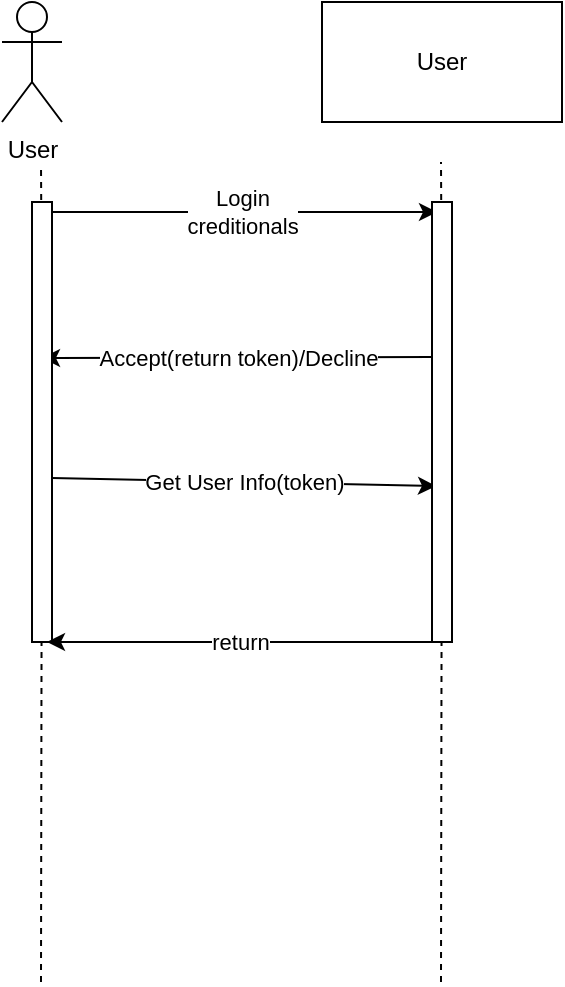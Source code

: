 <mxfile version="12.4.3" type="device" pages="1"><diagram id="pDNXojqr-RAFxTF4JSOO" name="Page-1"><mxGraphModel dx="1024" dy="561" grid="1" gridSize="10" guides="1" tooltips="1" connect="1" arrows="1" fold="1" page="1" pageScale="1" pageWidth="850" pageHeight="1100" math="0" shadow="0"><root><mxCell id="0"/><mxCell id="1" parent="0"/><mxCell id="-uQ95DHcy4WEm2IjonKA-3" value="" style="endArrow=none;dashed=1;html=1;" edge="1" parent="1" source="-uQ95DHcy4WEm2IjonKA-8"><mxGeometry width="50" height="50" relative="1" as="geometry"><mxPoint x="179.5" y="530" as="sourcePoint"/><mxPoint x="179.5" y="120" as="targetPoint"/></mxGeometry></mxCell><mxCell id="-uQ95DHcy4WEm2IjonKA-4" value="&lt;div&gt;User&lt;/div&gt;" style="shape=umlActor;verticalLabelPosition=bottom;labelBackgroundColor=#ffffff;verticalAlign=top;html=1;outlineConnect=0;" vertex="1" parent="1"><mxGeometry x="160" y="40" width="30" height="60" as="geometry"/></mxCell><mxCell id="-uQ95DHcy4WEm2IjonKA-6" value="User" style="rounded=0;whiteSpace=wrap;html=1;" vertex="1" parent="1"><mxGeometry x="320" y="40" width="120" height="60" as="geometry"/></mxCell><mxCell id="-uQ95DHcy4WEm2IjonKA-7" value="" style="endArrow=none;dashed=1;html=1;" edge="1" parent="1" source="-uQ95DHcy4WEm2IjonKA-10"><mxGeometry width="50" height="50" relative="1" as="geometry"><mxPoint x="379.5" y="530" as="sourcePoint"/><mxPoint x="379.5" y="120" as="targetPoint"/></mxGeometry></mxCell><mxCell id="-uQ95DHcy4WEm2IjonKA-8" value="" style="rounded=0;whiteSpace=wrap;html=1;" vertex="1" parent="1"><mxGeometry x="175" y="145" width="10" height="145" as="geometry"/></mxCell><mxCell id="-uQ95DHcy4WEm2IjonKA-9" value="" style="endArrow=none;dashed=1;html=1;" edge="1" parent="1" target="-uQ95DHcy4WEm2IjonKA-8"><mxGeometry width="50" height="50" relative="1" as="geometry"><mxPoint x="179.5" y="530" as="sourcePoint"/><mxPoint x="179.5" y="120" as="targetPoint"/></mxGeometry></mxCell><mxCell id="-uQ95DHcy4WEm2IjonKA-10" value="" style="rounded=0;whiteSpace=wrap;html=1;" vertex="1" parent="1"><mxGeometry x="375" y="145" width="10" height="145" as="geometry"/></mxCell><mxCell id="-uQ95DHcy4WEm2IjonKA-11" value="" style="endArrow=none;dashed=1;html=1;" edge="1" parent="1" target="-uQ95DHcy4WEm2IjonKA-10"><mxGeometry width="50" height="50" relative="1" as="geometry"><mxPoint x="379.5" y="530" as="sourcePoint"/><mxPoint x="379.5" y="120" as="targetPoint"/></mxGeometry></mxCell><mxCell id="-uQ95DHcy4WEm2IjonKA-12" value="&lt;div&gt;Login&lt;/div&gt;&lt;div&gt;creditionals&lt;br&gt;&lt;/div&gt;" style="endArrow=classic;html=1;exitX=0.75;exitY=0;exitDx=0;exitDy=0;entryX=0.25;entryY=0;entryDx=0;entryDy=0;" edge="1" parent="1" source="-uQ95DHcy4WEm2IjonKA-8" target="-uQ95DHcy4WEm2IjonKA-10"><mxGeometry width="50" height="50" relative="1" as="geometry"><mxPoint x="230" y="230" as="sourcePoint"/><mxPoint x="280" y="180" as="targetPoint"/></mxGeometry></mxCell><mxCell id="-uQ95DHcy4WEm2IjonKA-13" value="&lt;div&gt;Accept(return token)/Decline&lt;/div&gt;" style="endArrow=classic;html=1;exitX=0;exitY=0.5;exitDx=0;exitDy=0;" edge="1" parent="1" source="-uQ95DHcy4WEm2IjonKA-10"><mxGeometry width="50" height="50" relative="1" as="geometry"><mxPoint x="160" y="600" as="sourcePoint"/><mxPoint x="180" y="218" as="targetPoint"/></mxGeometry></mxCell><mxCell id="-uQ95DHcy4WEm2IjonKA-14" value="&lt;div&gt;Get User Info(token)&lt;/div&gt;" style="endArrow=classic;html=1;exitX=1;exitY=0.917;exitDx=0;exitDy=0;exitPerimeter=0;entryX=0.2;entryY=0.945;entryDx=0;entryDy=0;entryPerimeter=0;" edge="1" parent="1" source="-uQ95DHcy4WEm2IjonKA-8" target="-uQ95DHcy4WEm2IjonKA-10"><mxGeometry width="50" height="50" relative="1" as="geometry"><mxPoint x="230" y="410" as="sourcePoint"/><mxPoint x="280" y="360" as="targetPoint"/></mxGeometry></mxCell><mxCell id="-uQ95DHcy4WEm2IjonKA-15" value="" style="rounded=0;whiteSpace=wrap;html=1;" vertex="1" parent="1"><mxGeometry x="175" y="140" width="10" height="220" as="geometry"/></mxCell><mxCell id="-uQ95DHcy4WEm2IjonKA-16" value="" style="rounded=0;whiteSpace=wrap;html=1;" vertex="1" parent="1"><mxGeometry x="375" y="140" width="10" height="220" as="geometry"/></mxCell><mxCell id="-uQ95DHcy4WEm2IjonKA-17" value="return" style="endArrow=classic;html=1;entryX=0.75;entryY=1;entryDx=0;entryDy=0;exitX=0;exitY=1;exitDx=0;exitDy=0;" edge="1" parent="1" source="-uQ95DHcy4WEm2IjonKA-16" target="-uQ95DHcy4WEm2IjonKA-15"><mxGeometry width="50" height="50" relative="1" as="geometry"><mxPoint x="310" y="360" as="sourcePoint"/><mxPoint x="360" y="310" as="targetPoint"/></mxGeometry></mxCell></root></mxGraphModel></diagram></mxfile>